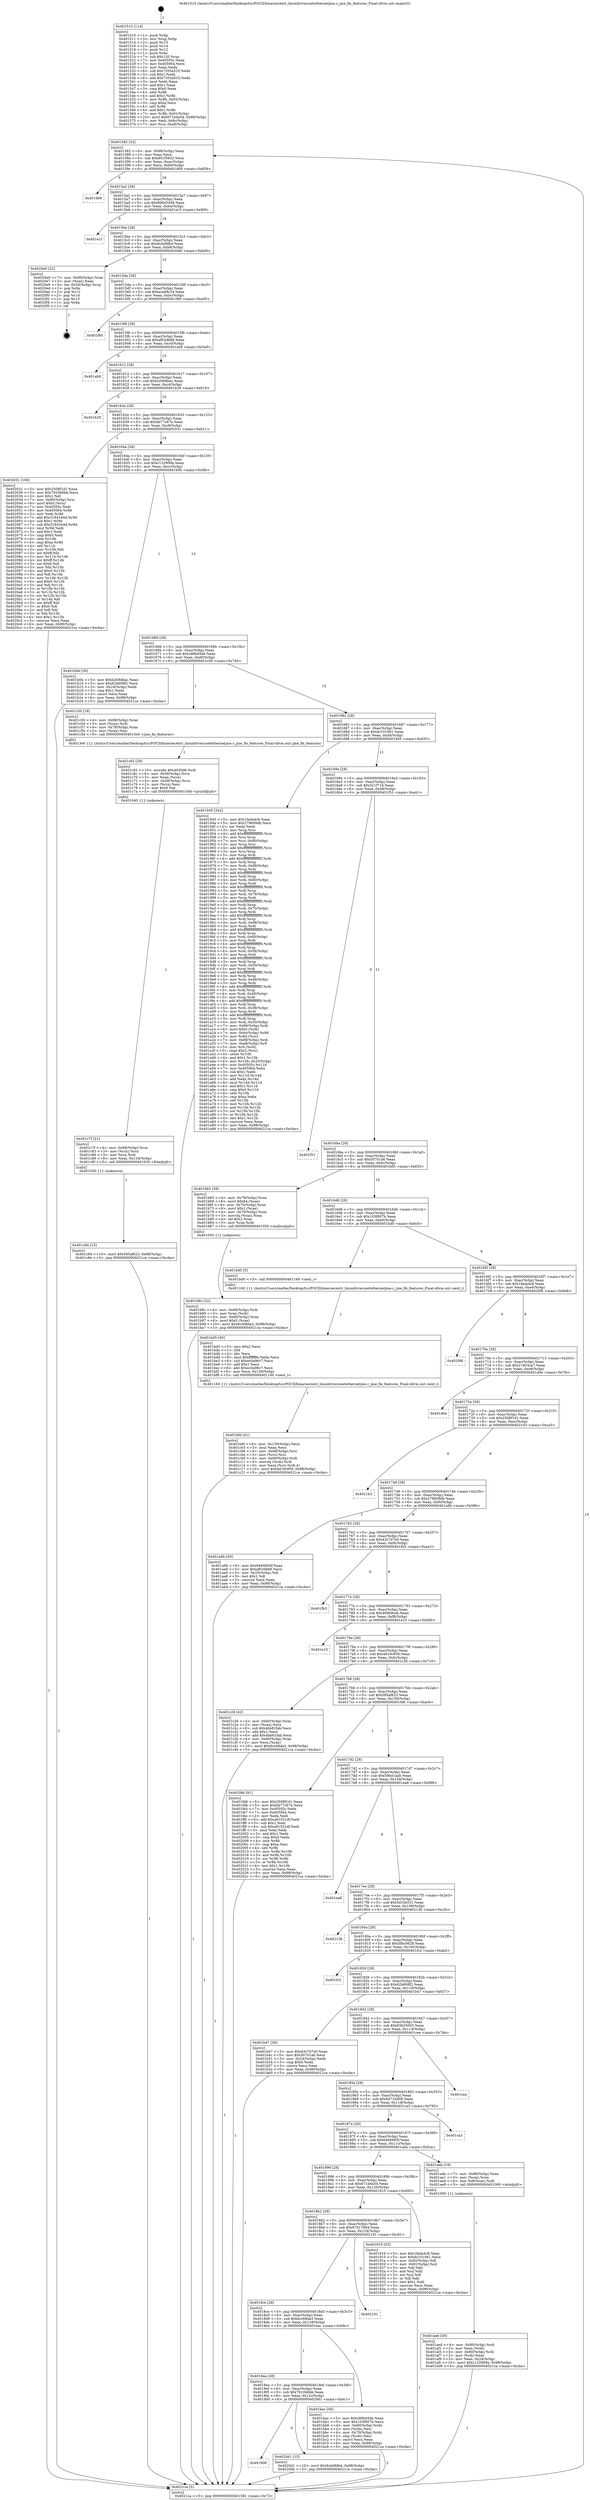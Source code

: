 digraph "0x401510" {
  label = "0x401510 (/mnt/c/Users/mathe/Desktop/tcc/POCII/binaries/extr_linuxdriversnetethernetjme.c_jme_fix_features_Final-ollvm.out::main(0))"
  labelloc = "t"
  node[shape=record]

  Entry [label="",width=0.3,height=0.3,shape=circle,fillcolor=black,style=filled]
  "0x401582" [label="{
     0x401582 [32]\l
     | [instrs]\l
     &nbsp;&nbsp;0x401582 \<+6\>: mov -0x98(%rbp),%eax\l
     &nbsp;&nbsp;0x401588 \<+2\>: mov %eax,%ecx\l
     &nbsp;&nbsp;0x40158a \<+6\>: sub $0x801f5832,%ecx\l
     &nbsp;&nbsp;0x401590 \<+6\>: mov %eax,-0xac(%rbp)\l
     &nbsp;&nbsp;0x401596 \<+6\>: mov %ecx,-0xb0(%rbp)\l
     &nbsp;&nbsp;0x40159c \<+6\>: je 0000000000401d69 \<main+0x859\>\l
  }"]
  "0x401d69" [label="{
     0x401d69\l
  }", style=dashed]
  "0x4015a2" [label="{
     0x4015a2 [28]\l
     | [instrs]\l
     &nbsp;&nbsp;0x4015a2 \<+5\>: jmp 00000000004015a7 \<main+0x97\>\l
     &nbsp;&nbsp;0x4015a7 \<+6\>: mov -0xac(%rbp),%eax\l
     &nbsp;&nbsp;0x4015ad \<+5\>: sub $0x806d3448,%eax\l
     &nbsp;&nbsp;0x4015b2 \<+6\>: mov %eax,-0xb4(%rbp)\l
     &nbsp;&nbsp;0x4015b8 \<+6\>: je 0000000000401e1f \<main+0x90f\>\l
  }"]
  Exit [label="",width=0.3,height=0.3,shape=circle,fillcolor=black,style=filled,peripheries=2]
  "0x401e1f" [label="{
     0x401e1f\l
  }", style=dashed]
  "0x4015be" [label="{
     0x4015be [28]\l
     | [instrs]\l
     &nbsp;&nbsp;0x4015be \<+5\>: jmp 00000000004015c3 \<main+0xb3\>\l
     &nbsp;&nbsp;0x4015c3 \<+6\>: mov -0xac(%rbp),%eax\l
     &nbsp;&nbsp;0x4015c9 \<+5\>: sub $0x8cbdfdb4,%eax\l
     &nbsp;&nbsp;0x4015ce \<+6\>: mov %eax,-0xb8(%rbp)\l
     &nbsp;&nbsp;0x4015d4 \<+6\>: je 00000000004020e0 \<main+0xbd0\>\l
  }"]
  "0x401906" [label="{
     0x401906\l
  }", style=dashed]
  "0x4020e0" [label="{
     0x4020e0 [22]\l
     | [instrs]\l
     &nbsp;&nbsp;0x4020e0 \<+7\>: mov -0x90(%rbp),%rax\l
     &nbsp;&nbsp;0x4020e7 \<+2\>: mov (%rax),%eax\l
     &nbsp;&nbsp;0x4020e9 \<+4\>: lea -0x20(%rbp),%rsp\l
     &nbsp;&nbsp;0x4020ed \<+1\>: pop %rbx\l
     &nbsp;&nbsp;0x4020ee \<+2\>: pop %r12\l
     &nbsp;&nbsp;0x4020f0 \<+2\>: pop %r14\l
     &nbsp;&nbsp;0x4020f2 \<+2\>: pop %r15\l
     &nbsp;&nbsp;0x4020f4 \<+1\>: pop %rbp\l
     &nbsp;&nbsp;0x4020f5 \<+1\>: ret\l
  }"]
  "0x4015da" [label="{
     0x4015da [28]\l
     | [instrs]\l
     &nbsp;&nbsp;0x4015da \<+5\>: jmp 00000000004015df \<main+0xcf\>\l
     &nbsp;&nbsp;0x4015df \<+6\>: mov -0xac(%rbp),%eax\l
     &nbsp;&nbsp;0x4015e5 \<+5\>: sub $0xaca68c24,%eax\l
     &nbsp;&nbsp;0x4015ea \<+6\>: mov %eax,-0xbc(%rbp)\l
     &nbsp;&nbsp;0x4015f0 \<+6\>: je 0000000000401f60 \<main+0xa50\>\l
  }"]
  "0x4020d1" [label="{
     0x4020d1 [15]\l
     | [instrs]\l
     &nbsp;&nbsp;0x4020d1 \<+10\>: movl $0x8cbdfdb4,-0x98(%rbp)\l
     &nbsp;&nbsp;0x4020db \<+5\>: jmp 00000000004021ca \<main+0xcba\>\l
  }"]
  "0x401f60" [label="{
     0x401f60\l
  }", style=dashed]
  "0x4015f6" [label="{
     0x4015f6 [28]\l
     | [instrs]\l
     &nbsp;&nbsp;0x4015f6 \<+5\>: jmp 00000000004015fb \<main+0xeb\>\l
     &nbsp;&nbsp;0x4015fb \<+6\>: mov -0xac(%rbp),%eax\l
     &nbsp;&nbsp;0x401601 \<+5\>: sub $0xaf03db66,%eax\l
     &nbsp;&nbsp;0x401606 \<+6\>: mov %eax,-0xc0(%rbp)\l
     &nbsp;&nbsp;0x40160c \<+6\>: je 0000000000401ab9 \<main+0x5a9\>\l
  }"]
  "0x401c94" [label="{
     0x401c94 [15]\l
     | [instrs]\l
     &nbsp;&nbsp;0x401c94 \<+10\>: movl $0x585af623,-0x98(%rbp)\l
     &nbsp;&nbsp;0x401c9e \<+5\>: jmp 00000000004021ca \<main+0xcba\>\l
  }"]
  "0x401ab9" [label="{
     0x401ab9\l
  }", style=dashed]
  "0x401612" [label="{
     0x401612 [28]\l
     | [instrs]\l
     &nbsp;&nbsp;0x401612 \<+5\>: jmp 0000000000401617 \<main+0x107\>\l
     &nbsp;&nbsp;0x401617 \<+6\>: mov -0xac(%rbp),%eax\l
     &nbsp;&nbsp;0x40161d \<+5\>: sub $0xb269dbac,%eax\l
     &nbsp;&nbsp;0x401622 \<+6\>: mov %eax,-0xc4(%rbp)\l
     &nbsp;&nbsp;0x401628 \<+6\>: je 0000000000401b29 \<main+0x619\>\l
  }"]
  "0x401c7f" [label="{
     0x401c7f [21]\l
     | [instrs]\l
     &nbsp;&nbsp;0x401c7f \<+4\>: mov -0x68(%rbp),%rcx\l
     &nbsp;&nbsp;0x401c83 \<+3\>: mov (%rcx),%rcx\l
     &nbsp;&nbsp;0x401c86 \<+3\>: mov %rcx,%rdi\l
     &nbsp;&nbsp;0x401c89 \<+6\>: mov %eax,-0x134(%rbp)\l
     &nbsp;&nbsp;0x401c8f \<+5\>: call 0000000000401030 \<free@plt\>\l
     | [calls]\l
     &nbsp;&nbsp;0x401030 \{1\} (unknown)\l
  }"]
  "0x401b29" [label="{
     0x401b29\l
  }", style=dashed]
  "0x40162e" [label="{
     0x40162e [28]\l
     | [instrs]\l
     &nbsp;&nbsp;0x40162e \<+5\>: jmp 0000000000401633 \<main+0x123\>\l
     &nbsp;&nbsp;0x401633 \<+6\>: mov -0xac(%rbp),%eax\l
     &nbsp;&nbsp;0x401639 \<+5\>: sub $0xbb77c67e,%eax\l
     &nbsp;&nbsp;0x40163e \<+6\>: mov %eax,-0xc8(%rbp)\l
     &nbsp;&nbsp;0x401644 \<+6\>: je 0000000000402031 \<main+0xb21\>\l
  }"]
  "0x401c62" [label="{
     0x401c62 [29]\l
     | [instrs]\l
     &nbsp;&nbsp;0x401c62 \<+10\>: movabs $0x4030d6,%rdi\l
     &nbsp;&nbsp;0x401c6c \<+4\>: mov -0x58(%rbp),%rcx\l
     &nbsp;&nbsp;0x401c70 \<+2\>: mov %eax,(%rcx)\l
     &nbsp;&nbsp;0x401c72 \<+4\>: mov -0x58(%rbp),%rcx\l
     &nbsp;&nbsp;0x401c76 \<+2\>: mov (%rcx),%esi\l
     &nbsp;&nbsp;0x401c78 \<+2\>: mov $0x0,%al\l
     &nbsp;&nbsp;0x401c7a \<+5\>: call 0000000000401040 \<printf@plt\>\l
     | [calls]\l
     &nbsp;&nbsp;0x401040 \{1\} (unknown)\l
  }"]
  "0x402031" [label="{
     0x402031 [160]\l
     | [instrs]\l
     &nbsp;&nbsp;0x402031 \<+5\>: mov $0x2508f1d1,%eax\l
     &nbsp;&nbsp;0x402036 \<+5\>: mov $0x7910b6bb,%ecx\l
     &nbsp;&nbsp;0x40203b \<+2\>: mov $0x1,%dl\l
     &nbsp;&nbsp;0x40203d \<+7\>: mov -0x90(%rbp),%rsi\l
     &nbsp;&nbsp;0x402044 \<+6\>: movl $0x0,(%rsi)\l
     &nbsp;&nbsp;0x40204a \<+7\>: mov 0x40505c,%edi\l
     &nbsp;&nbsp;0x402051 \<+8\>: mov 0x405064,%r8d\l
     &nbsp;&nbsp;0x402059 \<+3\>: mov %edi,%r9d\l
     &nbsp;&nbsp;0x40205c \<+7\>: add $0x3184344d,%r9d\l
     &nbsp;&nbsp;0x402063 \<+4\>: sub $0x1,%r9d\l
     &nbsp;&nbsp;0x402067 \<+7\>: sub $0x3184344d,%r9d\l
     &nbsp;&nbsp;0x40206e \<+4\>: imul %r9d,%edi\l
     &nbsp;&nbsp;0x402072 \<+3\>: and $0x1,%edi\l
     &nbsp;&nbsp;0x402075 \<+3\>: cmp $0x0,%edi\l
     &nbsp;&nbsp;0x402078 \<+4\>: sete %r10b\l
     &nbsp;&nbsp;0x40207c \<+4\>: cmp $0xa,%r8d\l
     &nbsp;&nbsp;0x402080 \<+4\>: setl %r11b\l
     &nbsp;&nbsp;0x402084 \<+3\>: mov %r10b,%bl\l
     &nbsp;&nbsp;0x402087 \<+3\>: xor $0xff,%bl\l
     &nbsp;&nbsp;0x40208a \<+3\>: mov %r11b,%r14b\l
     &nbsp;&nbsp;0x40208d \<+4\>: xor $0xff,%r14b\l
     &nbsp;&nbsp;0x402091 \<+3\>: xor $0x0,%dl\l
     &nbsp;&nbsp;0x402094 \<+3\>: mov %bl,%r15b\l
     &nbsp;&nbsp;0x402097 \<+4\>: and $0x0,%r15b\l
     &nbsp;&nbsp;0x40209b \<+3\>: and %dl,%r10b\l
     &nbsp;&nbsp;0x40209e \<+3\>: mov %r14b,%r12b\l
     &nbsp;&nbsp;0x4020a1 \<+4\>: and $0x0,%r12b\l
     &nbsp;&nbsp;0x4020a5 \<+3\>: and %dl,%r11b\l
     &nbsp;&nbsp;0x4020a8 \<+3\>: or %r10b,%r15b\l
     &nbsp;&nbsp;0x4020ab \<+3\>: or %r11b,%r12b\l
     &nbsp;&nbsp;0x4020ae \<+3\>: xor %r12b,%r15b\l
     &nbsp;&nbsp;0x4020b1 \<+3\>: or %r14b,%bl\l
     &nbsp;&nbsp;0x4020b4 \<+3\>: xor $0xff,%bl\l
     &nbsp;&nbsp;0x4020b7 \<+3\>: or $0x0,%dl\l
     &nbsp;&nbsp;0x4020ba \<+2\>: and %dl,%bl\l
     &nbsp;&nbsp;0x4020bc \<+3\>: or %bl,%r15b\l
     &nbsp;&nbsp;0x4020bf \<+4\>: test $0x1,%r15b\l
     &nbsp;&nbsp;0x4020c3 \<+3\>: cmovne %ecx,%eax\l
     &nbsp;&nbsp;0x4020c6 \<+6\>: mov %eax,-0x98(%rbp)\l
     &nbsp;&nbsp;0x4020cc \<+5\>: jmp 00000000004021ca \<main+0xcba\>\l
  }"]
  "0x40164a" [label="{
     0x40164a [28]\l
     | [instrs]\l
     &nbsp;&nbsp;0x40164a \<+5\>: jmp 000000000040164f \<main+0x13f\>\l
     &nbsp;&nbsp;0x40164f \<+6\>: mov -0xac(%rbp),%eax\l
     &nbsp;&nbsp;0x401655 \<+5\>: sub $0xc132909a,%eax\l
     &nbsp;&nbsp;0x40165a \<+6\>: mov %eax,-0xcc(%rbp)\l
     &nbsp;&nbsp;0x401660 \<+6\>: je 0000000000401b0b \<main+0x5fb\>\l
  }"]
  "0x401bfd" [label="{
     0x401bfd [41]\l
     | [instrs]\l
     &nbsp;&nbsp;0x401bfd \<+6\>: mov -0x130(%rbp),%ecx\l
     &nbsp;&nbsp;0x401c03 \<+3\>: imul %eax,%ecx\l
     &nbsp;&nbsp;0x401c06 \<+4\>: mov -0x68(%rbp),%rsi\l
     &nbsp;&nbsp;0x401c0a \<+3\>: mov (%rsi),%rsi\l
     &nbsp;&nbsp;0x401c0d \<+4\>: mov -0x60(%rbp),%rdi\l
     &nbsp;&nbsp;0x401c11 \<+3\>: movslq (%rdi),%rdi\l
     &nbsp;&nbsp;0x401c14 \<+3\>: mov %ecx,(%rsi,%rdi,4)\l
     &nbsp;&nbsp;0x401c17 \<+10\>: movl $0x4d19c959,-0x98(%rbp)\l
     &nbsp;&nbsp;0x401c21 \<+5\>: jmp 00000000004021ca \<main+0xcba\>\l
  }"]
  "0x401b0b" [label="{
     0x401b0b [30]\l
     | [instrs]\l
     &nbsp;&nbsp;0x401b0b \<+5\>: mov $0xb269dbac,%eax\l
     &nbsp;&nbsp;0x401b10 \<+5\>: mov $0x62b608f2,%ecx\l
     &nbsp;&nbsp;0x401b15 \<+3\>: mov -0x24(%rbp),%edx\l
     &nbsp;&nbsp;0x401b18 \<+3\>: cmp $0x1,%edx\l
     &nbsp;&nbsp;0x401b1b \<+3\>: cmovl %ecx,%eax\l
     &nbsp;&nbsp;0x401b1e \<+6\>: mov %eax,-0x98(%rbp)\l
     &nbsp;&nbsp;0x401b24 \<+5\>: jmp 00000000004021ca \<main+0xcba\>\l
  }"]
  "0x401666" [label="{
     0x401666 [28]\l
     | [instrs]\l
     &nbsp;&nbsp;0x401666 \<+5\>: jmp 000000000040166b \<main+0x15b\>\l
     &nbsp;&nbsp;0x40166b \<+6\>: mov -0xac(%rbp),%eax\l
     &nbsp;&nbsp;0x401671 \<+5\>: sub $0xc96b45de,%eax\l
     &nbsp;&nbsp;0x401676 \<+6\>: mov %eax,-0xd0(%rbp)\l
     &nbsp;&nbsp;0x40167c \<+6\>: je 0000000000401c50 \<main+0x740\>\l
  }"]
  "0x401bd5" [label="{
     0x401bd5 [40]\l
     | [instrs]\l
     &nbsp;&nbsp;0x401bd5 \<+5\>: mov $0x2,%ecx\l
     &nbsp;&nbsp;0x401bda \<+1\>: cltd\l
     &nbsp;&nbsp;0x401bdb \<+2\>: idiv %ecx\l
     &nbsp;&nbsp;0x401bdd \<+6\>: imul $0xfffffffe,%edx,%ecx\l
     &nbsp;&nbsp;0x401be3 \<+6\>: sub $0xec0a96c7,%ecx\l
     &nbsp;&nbsp;0x401be9 \<+3\>: add $0x1,%ecx\l
     &nbsp;&nbsp;0x401bec \<+6\>: add $0xec0a96c7,%ecx\l
     &nbsp;&nbsp;0x401bf2 \<+6\>: mov %ecx,-0x130(%rbp)\l
     &nbsp;&nbsp;0x401bf8 \<+5\>: call 0000000000401160 \<next_i\>\l
     | [calls]\l
     &nbsp;&nbsp;0x401160 \{1\} (/mnt/c/Users/mathe/Desktop/tcc/POCII/binaries/extr_linuxdriversnetethernetjme.c_jme_fix_features_Final-ollvm.out::next_i)\l
  }"]
  "0x401c50" [label="{
     0x401c50 [18]\l
     | [instrs]\l
     &nbsp;&nbsp;0x401c50 \<+4\>: mov -0x68(%rbp),%rax\l
     &nbsp;&nbsp;0x401c54 \<+3\>: mov (%rax),%rdi\l
     &nbsp;&nbsp;0x401c57 \<+4\>: mov -0x78(%rbp),%rax\l
     &nbsp;&nbsp;0x401c5b \<+2\>: mov (%rax),%esi\l
     &nbsp;&nbsp;0x401c5d \<+5\>: call 00000000004013e0 \<jme_fix_features\>\l
     | [calls]\l
     &nbsp;&nbsp;0x4013e0 \{1\} (/mnt/c/Users/mathe/Desktop/tcc/POCII/binaries/extr_linuxdriversnetethernetjme.c_jme_fix_features_Final-ollvm.out::jme_fix_features)\l
  }"]
  "0x401682" [label="{
     0x401682 [28]\l
     | [instrs]\l
     &nbsp;&nbsp;0x401682 \<+5\>: jmp 0000000000401687 \<main+0x177\>\l
     &nbsp;&nbsp;0x401687 \<+6\>: mov -0xac(%rbp),%eax\l
     &nbsp;&nbsp;0x40168d \<+5\>: sub $0xdc101061,%eax\l
     &nbsp;&nbsp;0x401692 \<+6\>: mov %eax,-0xd4(%rbp)\l
     &nbsp;&nbsp;0x401698 \<+6\>: je 0000000000401945 \<main+0x435\>\l
  }"]
  "0x4018ea" [label="{
     0x4018ea [28]\l
     | [instrs]\l
     &nbsp;&nbsp;0x4018ea \<+5\>: jmp 00000000004018ef \<main+0x3df\>\l
     &nbsp;&nbsp;0x4018ef \<+6\>: mov -0xac(%rbp),%eax\l
     &nbsp;&nbsp;0x4018f5 \<+5\>: sub $0x7910b6bb,%eax\l
     &nbsp;&nbsp;0x4018fa \<+6\>: mov %eax,-0x12c(%rbp)\l
     &nbsp;&nbsp;0x401900 \<+6\>: je 00000000004020d1 \<main+0xbc1\>\l
  }"]
  "0x401945" [label="{
     0x401945 [342]\l
     | [instrs]\l
     &nbsp;&nbsp;0x401945 \<+5\>: mov $0x1fada4c8,%eax\l
     &nbsp;&nbsp;0x40194a \<+5\>: mov $0x279609db,%ecx\l
     &nbsp;&nbsp;0x40194f \<+2\>: xor %edx,%edx\l
     &nbsp;&nbsp;0x401951 \<+3\>: mov %rsp,%rsi\l
     &nbsp;&nbsp;0x401954 \<+4\>: add $0xfffffffffffffff0,%rsi\l
     &nbsp;&nbsp;0x401958 \<+3\>: mov %rsi,%rsp\l
     &nbsp;&nbsp;0x40195b \<+7\>: mov %rsi,-0x90(%rbp)\l
     &nbsp;&nbsp;0x401962 \<+3\>: mov %rsp,%rsi\l
     &nbsp;&nbsp;0x401965 \<+4\>: add $0xfffffffffffffff0,%rsi\l
     &nbsp;&nbsp;0x401969 \<+3\>: mov %rsi,%rsp\l
     &nbsp;&nbsp;0x40196c \<+3\>: mov %rsp,%rdi\l
     &nbsp;&nbsp;0x40196f \<+4\>: add $0xfffffffffffffff0,%rdi\l
     &nbsp;&nbsp;0x401973 \<+3\>: mov %rdi,%rsp\l
     &nbsp;&nbsp;0x401976 \<+7\>: mov %rdi,-0x88(%rbp)\l
     &nbsp;&nbsp;0x40197d \<+3\>: mov %rsp,%rdi\l
     &nbsp;&nbsp;0x401980 \<+4\>: add $0xfffffffffffffff0,%rdi\l
     &nbsp;&nbsp;0x401984 \<+3\>: mov %rdi,%rsp\l
     &nbsp;&nbsp;0x401987 \<+4\>: mov %rdi,-0x80(%rbp)\l
     &nbsp;&nbsp;0x40198b \<+3\>: mov %rsp,%rdi\l
     &nbsp;&nbsp;0x40198e \<+4\>: add $0xfffffffffffffff0,%rdi\l
     &nbsp;&nbsp;0x401992 \<+3\>: mov %rdi,%rsp\l
     &nbsp;&nbsp;0x401995 \<+4\>: mov %rdi,-0x78(%rbp)\l
     &nbsp;&nbsp;0x401999 \<+3\>: mov %rsp,%rdi\l
     &nbsp;&nbsp;0x40199c \<+4\>: add $0xfffffffffffffff0,%rdi\l
     &nbsp;&nbsp;0x4019a0 \<+3\>: mov %rdi,%rsp\l
     &nbsp;&nbsp;0x4019a3 \<+4\>: mov %rdi,-0x70(%rbp)\l
     &nbsp;&nbsp;0x4019a7 \<+3\>: mov %rsp,%rdi\l
     &nbsp;&nbsp;0x4019aa \<+4\>: add $0xfffffffffffffff0,%rdi\l
     &nbsp;&nbsp;0x4019ae \<+3\>: mov %rdi,%rsp\l
     &nbsp;&nbsp;0x4019b1 \<+4\>: mov %rdi,-0x68(%rbp)\l
     &nbsp;&nbsp;0x4019b5 \<+3\>: mov %rsp,%rdi\l
     &nbsp;&nbsp;0x4019b8 \<+4\>: add $0xfffffffffffffff0,%rdi\l
     &nbsp;&nbsp;0x4019bc \<+3\>: mov %rdi,%rsp\l
     &nbsp;&nbsp;0x4019bf \<+4\>: mov %rdi,-0x60(%rbp)\l
     &nbsp;&nbsp;0x4019c3 \<+3\>: mov %rsp,%rdi\l
     &nbsp;&nbsp;0x4019c6 \<+4\>: add $0xfffffffffffffff0,%rdi\l
     &nbsp;&nbsp;0x4019ca \<+3\>: mov %rdi,%rsp\l
     &nbsp;&nbsp;0x4019cd \<+4\>: mov %rdi,-0x58(%rbp)\l
     &nbsp;&nbsp;0x4019d1 \<+3\>: mov %rsp,%rdi\l
     &nbsp;&nbsp;0x4019d4 \<+4\>: add $0xfffffffffffffff0,%rdi\l
     &nbsp;&nbsp;0x4019d8 \<+3\>: mov %rdi,%rsp\l
     &nbsp;&nbsp;0x4019db \<+4\>: mov %rdi,-0x50(%rbp)\l
     &nbsp;&nbsp;0x4019df \<+3\>: mov %rsp,%rdi\l
     &nbsp;&nbsp;0x4019e2 \<+4\>: add $0xfffffffffffffff0,%rdi\l
     &nbsp;&nbsp;0x4019e6 \<+3\>: mov %rdi,%rsp\l
     &nbsp;&nbsp;0x4019e9 \<+4\>: mov %rdi,-0x48(%rbp)\l
     &nbsp;&nbsp;0x4019ed \<+3\>: mov %rsp,%rdi\l
     &nbsp;&nbsp;0x4019f0 \<+4\>: add $0xfffffffffffffff0,%rdi\l
     &nbsp;&nbsp;0x4019f4 \<+3\>: mov %rdi,%rsp\l
     &nbsp;&nbsp;0x4019f7 \<+4\>: mov %rdi,-0x40(%rbp)\l
     &nbsp;&nbsp;0x4019fb \<+3\>: mov %rsp,%rdi\l
     &nbsp;&nbsp;0x4019fe \<+4\>: add $0xfffffffffffffff0,%rdi\l
     &nbsp;&nbsp;0x401a02 \<+3\>: mov %rdi,%rsp\l
     &nbsp;&nbsp;0x401a05 \<+4\>: mov %rdi,-0x38(%rbp)\l
     &nbsp;&nbsp;0x401a09 \<+3\>: mov %rsp,%rdi\l
     &nbsp;&nbsp;0x401a0c \<+4\>: add $0xfffffffffffffff0,%rdi\l
     &nbsp;&nbsp;0x401a10 \<+3\>: mov %rdi,%rsp\l
     &nbsp;&nbsp;0x401a13 \<+4\>: mov %rdi,-0x30(%rbp)\l
     &nbsp;&nbsp;0x401a17 \<+7\>: mov -0x90(%rbp),%rdi\l
     &nbsp;&nbsp;0x401a1e \<+6\>: movl $0x0,(%rdi)\l
     &nbsp;&nbsp;0x401a24 \<+7\>: mov -0x9c(%rbp),%r8d\l
     &nbsp;&nbsp;0x401a2b \<+3\>: mov %r8d,(%rsi)\l
     &nbsp;&nbsp;0x401a2e \<+7\>: mov -0x88(%rbp),%rdi\l
     &nbsp;&nbsp;0x401a35 \<+7\>: mov -0xa8(%rbp),%r9\l
     &nbsp;&nbsp;0x401a3c \<+3\>: mov %r9,(%rdi)\l
     &nbsp;&nbsp;0x401a3f \<+3\>: cmpl $0x2,(%rsi)\l
     &nbsp;&nbsp;0x401a42 \<+4\>: setne %r10b\l
     &nbsp;&nbsp;0x401a46 \<+4\>: and $0x1,%r10b\l
     &nbsp;&nbsp;0x401a4a \<+4\>: mov %r10b,-0x25(%rbp)\l
     &nbsp;&nbsp;0x401a4e \<+8\>: mov 0x40505c,%r11d\l
     &nbsp;&nbsp;0x401a56 \<+7\>: mov 0x405064,%ebx\l
     &nbsp;&nbsp;0x401a5d \<+3\>: sub $0x1,%edx\l
     &nbsp;&nbsp;0x401a60 \<+3\>: mov %r11d,%r14d\l
     &nbsp;&nbsp;0x401a63 \<+3\>: add %edx,%r14d\l
     &nbsp;&nbsp;0x401a66 \<+4\>: imul %r14d,%r11d\l
     &nbsp;&nbsp;0x401a6a \<+4\>: and $0x1,%r11d\l
     &nbsp;&nbsp;0x401a6e \<+4\>: cmp $0x0,%r11d\l
     &nbsp;&nbsp;0x401a72 \<+4\>: sete %r10b\l
     &nbsp;&nbsp;0x401a76 \<+3\>: cmp $0xa,%ebx\l
     &nbsp;&nbsp;0x401a79 \<+4\>: setl %r15b\l
     &nbsp;&nbsp;0x401a7d \<+3\>: mov %r10b,%r12b\l
     &nbsp;&nbsp;0x401a80 \<+3\>: and %r15b,%r12b\l
     &nbsp;&nbsp;0x401a83 \<+3\>: xor %r15b,%r10b\l
     &nbsp;&nbsp;0x401a86 \<+3\>: or %r10b,%r12b\l
     &nbsp;&nbsp;0x401a89 \<+4\>: test $0x1,%r12b\l
     &nbsp;&nbsp;0x401a8d \<+3\>: cmovne %ecx,%eax\l
     &nbsp;&nbsp;0x401a90 \<+6\>: mov %eax,-0x98(%rbp)\l
     &nbsp;&nbsp;0x401a96 \<+5\>: jmp 00000000004021ca \<main+0xcba\>\l
  }"]
  "0x40169e" [label="{
     0x40169e [28]\l
     | [instrs]\l
     &nbsp;&nbsp;0x40169e \<+5\>: jmp 00000000004016a3 \<main+0x193\>\l
     &nbsp;&nbsp;0x4016a3 \<+6\>: mov -0xac(%rbp),%eax\l
     &nbsp;&nbsp;0x4016a9 \<+5\>: sub $0x321f716,%eax\l
     &nbsp;&nbsp;0x4016ae \<+6\>: mov %eax,-0xd8(%rbp)\l
     &nbsp;&nbsp;0x4016b4 \<+6\>: je 0000000000401f51 \<main+0xa41\>\l
  }"]
  "0x401bac" [label="{
     0x401bac [36]\l
     | [instrs]\l
     &nbsp;&nbsp;0x401bac \<+5\>: mov $0xc96b45de,%eax\l
     &nbsp;&nbsp;0x401bb1 \<+5\>: mov $0x103f007b,%ecx\l
     &nbsp;&nbsp;0x401bb6 \<+4\>: mov -0x60(%rbp),%rdx\l
     &nbsp;&nbsp;0x401bba \<+2\>: mov (%rdx),%esi\l
     &nbsp;&nbsp;0x401bbc \<+4\>: mov -0x70(%rbp),%rdx\l
     &nbsp;&nbsp;0x401bc0 \<+2\>: cmp (%rdx),%esi\l
     &nbsp;&nbsp;0x401bc2 \<+3\>: cmovl %ecx,%eax\l
     &nbsp;&nbsp;0x401bc5 \<+6\>: mov %eax,-0x98(%rbp)\l
     &nbsp;&nbsp;0x401bcb \<+5\>: jmp 00000000004021ca \<main+0xcba\>\l
  }"]
  "0x401f51" [label="{
     0x401f51\l
  }", style=dashed]
  "0x4016ba" [label="{
     0x4016ba [28]\l
     | [instrs]\l
     &nbsp;&nbsp;0x4016ba \<+5\>: jmp 00000000004016bf \<main+0x1af\>\l
     &nbsp;&nbsp;0x4016bf \<+6\>: mov -0xac(%rbp),%eax\l
     &nbsp;&nbsp;0x4016c5 \<+5\>: sub $0x50701a6,%eax\l
     &nbsp;&nbsp;0x4016ca \<+6\>: mov %eax,-0xdc(%rbp)\l
     &nbsp;&nbsp;0x4016d0 \<+6\>: je 0000000000401b65 \<main+0x655\>\l
  }"]
  "0x4018ce" [label="{
     0x4018ce [28]\l
     | [instrs]\l
     &nbsp;&nbsp;0x4018ce \<+5\>: jmp 00000000004018d3 \<main+0x3c3\>\l
     &nbsp;&nbsp;0x4018d3 \<+6\>: mov -0xac(%rbp),%eax\l
     &nbsp;&nbsp;0x4018d9 \<+5\>: sub $0x6cc68da3,%eax\l
     &nbsp;&nbsp;0x4018de \<+6\>: mov %eax,-0x128(%rbp)\l
     &nbsp;&nbsp;0x4018e4 \<+6\>: je 0000000000401bac \<main+0x69c\>\l
  }"]
  "0x401b65" [label="{
     0x401b65 [39]\l
     | [instrs]\l
     &nbsp;&nbsp;0x401b65 \<+4\>: mov -0x78(%rbp),%rax\l
     &nbsp;&nbsp;0x401b69 \<+6\>: movl $0x64,(%rax)\l
     &nbsp;&nbsp;0x401b6f \<+4\>: mov -0x70(%rbp),%rax\l
     &nbsp;&nbsp;0x401b73 \<+6\>: movl $0x1,(%rax)\l
     &nbsp;&nbsp;0x401b79 \<+4\>: mov -0x70(%rbp),%rax\l
     &nbsp;&nbsp;0x401b7d \<+3\>: movslq (%rax),%rax\l
     &nbsp;&nbsp;0x401b80 \<+4\>: shl $0x2,%rax\l
     &nbsp;&nbsp;0x401b84 \<+3\>: mov %rax,%rdi\l
     &nbsp;&nbsp;0x401b87 \<+5\>: call 0000000000401050 \<malloc@plt\>\l
     | [calls]\l
     &nbsp;&nbsp;0x401050 \{1\} (unknown)\l
  }"]
  "0x4016d6" [label="{
     0x4016d6 [28]\l
     | [instrs]\l
     &nbsp;&nbsp;0x4016d6 \<+5\>: jmp 00000000004016db \<main+0x1cb\>\l
     &nbsp;&nbsp;0x4016db \<+6\>: mov -0xac(%rbp),%eax\l
     &nbsp;&nbsp;0x4016e1 \<+5\>: sub $0x103f007b,%eax\l
     &nbsp;&nbsp;0x4016e6 \<+6\>: mov %eax,-0xe0(%rbp)\l
     &nbsp;&nbsp;0x4016ec \<+6\>: je 0000000000401bd0 \<main+0x6c0\>\l
  }"]
  "0x402191" [label="{
     0x402191\l
  }", style=dashed]
  "0x401bd0" [label="{
     0x401bd0 [5]\l
     | [instrs]\l
     &nbsp;&nbsp;0x401bd0 \<+5\>: call 0000000000401160 \<next_i\>\l
     | [calls]\l
     &nbsp;&nbsp;0x401160 \{1\} (/mnt/c/Users/mathe/Desktop/tcc/POCII/binaries/extr_linuxdriversnetethernetjme.c_jme_fix_features_Final-ollvm.out::next_i)\l
  }"]
  "0x4016f2" [label="{
     0x4016f2 [28]\l
     | [instrs]\l
     &nbsp;&nbsp;0x4016f2 \<+5\>: jmp 00000000004016f7 \<main+0x1e7\>\l
     &nbsp;&nbsp;0x4016f7 \<+6\>: mov -0xac(%rbp),%eax\l
     &nbsp;&nbsp;0x4016fd \<+5\>: sub $0x1fada4c8,%eax\l
     &nbsp;&nbsp;0x401702 \<+6\>: mov %eax,-0xe4(%rbp)\l
     &nbsp;&nbsp;0x401708 \<+6\>: je 00000000004020f6 \<main+0xbe6\>\l
  }"]
  "0x401b8c" [label="{
     0x401b8c [32]\l
     | [instrs]\l
     &nbsp;&nbsp;0x401b8c \<+4\>: mov -0x68(%rbp),%rdi\l
     &nbsp;&nbsp;0x401b90 \<+3\>: mov %rax,(%rdi)\l
     &nbsp;&nbsp;0x401b93 \<+4\>: mov -0x60(%rbp),%rax\l
     &nbsp;&nbsp;0x401b97 \<+6\>: movl $0x0,(%rax)\l
     &nbsp;&nbsp;0x401b9d \<+10\>: movl $0x6cc68da3,-0x98(%rbp)\l
     &nbsp;&nbsp;0x401ba7 \<+5\>: jmp 00000000004021ca \<main+0xcba\>\l
  }"]
  "0x4020f6" [label="{
     0x4020f6\l
  }", style=dashed]
  "0x40170e" [label="{
     0x40170e [28]\l
     | [instrs]\l
     &nbsp;&nbsp;0x40170e \<+5\>: jmp 0000000000401713 \<main+0x203\>\l
     &nbsp;&nbsp;0x401713 \<+6\>: mov -0xac(%rbp),%eax\l
     &nbsp;&nbsp;0x401719 \<+5\>: sub $0x21803ca7,%eax\l
     &nbsp;&nbsp;0x40171e \<+6\>: mov %eax,-0xe8(%rbp)\l
     &nbsp;&nbsp;0x401724 \<+6\>: je 0000000000401d0e \<main+0x7fe\>\l
  }"]
  "0x401aed" [label="{
     0x401aed [30]\l
     | [instrs]\l
     &nbsp;&nbsp;0x401aed \<+4\>: mov -0x80(%rbp),%rdi\l
     &nbsp;&nbsp;0x401af1 \<+2\>: mov %eax,(%rdi)\l
     &nbsp;&nbsp;0x401af3 \<+4\>: mov -0x80(%rbp),%rdi\l
     &nbsp;&nbsp;0x401af7 \<+2\>: mov (%rdi),%eax\l
     &nbsp;&nbsp;0x401af9 \<+3\>: mov %eax,-0x24(%rbp)\l
     &nbsp;&nbsp;0x401afc \<+10\>: movl $0xc132909a,-0x98(%rbp)\l
     &nbsp;&nbsp;0x401b06 \<+5\>: jmp 00000000004021ca \<main+0xcba\>\l
  }"]
  "0x401d0e" [label="{
     0x401d0e\l
  }", style=dashed]
  "0x40172a" [label="{
     0x40172a [28]\l
     | [instrs]\l
     &nbsp;&nbsp;0x40172a \<+5\>: jmp 000000000040172f \<main+0x21f\>\l
     &nbsp;&nbsp;0x40172f \<+6\>: mov -0xac(%rbp),%eax\l
     &nbsp;&nbsp;0x401735 \<+5\>: sub $0x2508f1d1,%eax\l
     &nbsp;&nbsp;0x40173a \<+6\>: mov %eax,-0xec(%rbp)\l
     &nbsp;&nbsp;0x401740 \<+6\>: je 00000000004021b3 \<main+0xca3\>\l
  }"]
  "0x401510" [label="{
     0x401510 [114]\l
     | [instrs]\l
     &nbsp;&nbsp;0x401510 \<+1\>: push %rbp\l
     &nbsp;&nbsp;0x401511 \<+3\>: mov %rsp,%rbp\l
     &nbsp;&nbsp;0x401514 \<+2\>: push %r15\l
     &nbsp;&nbsp;0x401516 \<+2\>: push %r14\l
     &nbsp;&nbsp;0x401518 \<+2\>: push %r12\l
     &nbsp;&nbsp;0x40151a \<+1\>: push %rbx\l
     &nbsp;&nbsp;0x40151b \<+7\>: sub $0x120,%rsp\l
     &nbsp;&nbsp;0x401522 \<+7\>: mov 0x40505c,%eax\l
     &nbsp;&nbsp;0x401529 \<+7\>: mov 0x405064,%ecx\l
     &nbsp;&nbsp;0x401530 \<+2\>: mov %eax,%edx\l
     &nbsp;&nbsp;0x401532 \<+6\>: sub $0x7355a533,%edx\l
     &nbsp;&nbsp;0x401538 \<+3\>: sub $0x1,%edx\l
     &nbsp;&nbsp;0x40153b \<+6\>: add $0x7355a533,%edx\l
     &nbsp;&nbsp;0x401541 \<+3\>: imul %edx,%eax\l
     &nbsp;&nbsp;0x401544 \<+3\>: and $0x1,%eax\l
     &nbsp;&nbsp;0x401547 \<+3\>: cmp $0x0,%eax\l
     &nbsp;&nbsp;0x40154a \<+4\>: sete %r8b\l
     &nbsp;&nbsp;0x40154e \<+4\>: and $0x1,%r8b\l
     &nbsp;&nbsp;0x401552 \<+7\>: mov %r8b,-0x92(%rbp)\l
     &nbsp;&nbsp;0x401559 \<+3\>: cmp $0xa,%ecx\l
     &nbsp;&nbsp;0x40155c \<+4\>: setl %r8b\l
     &nbsp;&nbsp;0x401560 \<+4\>: and $0x1,%r8b\l
     &nbsp;&nbsp;0x401564 \<+7\>: mov %r8b,-0x91(%rbp)\l
     &nbsp;&nbsp;0x40156b \<+10\>: movl $0x671b4a54,-0x98(%rbp)\l
     &nbsp;&nbsp;0x401575 \<+6\>: mov %edi,-0x9c(%rbp)\l
     &nbsp;&nbsp;0x40157b \<+7\>: mov %rsi,-0xa8(%rbp)\l
  }"]
  "0x4021b3" [label="{
     0x4021b3\l
  }", style=dashed]
  "0x401746" [label="{
     0x401746 [28]\l
     | [instrs]\l
     &nbsp;&nbsp;0x401746 \<+5\>: jmp 000000000040174b \<main+0x23b\>\l
     &nbsp;&nbsp;0x40174b \<+6\>: mov -0xac(%rbp),%eax\l
     &nbsp;&nbsp;0x401751 \<+5\>: sub $0x279609db,%eax\l
     &nbsp;&nbsp;0x401756 \<+6\>: mov %eax,-0xf0(%rbp)\l
     &nbsp;&nbsp;0x40175c \<+6\>: je 0000000000401a9b \<main+0x58b\>\l
  }"]
  "0x4021ca" [label="{
     0x4021ca [5]\l
     | [instrs]\l
     &nbsp;&nbsp;0x4021ca \<+5\>: jmp 0000000000401582 \<main+0x72\>\l
  }"]
  "0x401a9b" [label="{
     0x401a9b [30]\l
     | [instrs]\l
     &nbsp;&nbsp;0x401a9b \<+5\>: mov $0x6494693f,%eax\l
     &nbsp;&nbsp;0x401aa0 \<+5\>: mov $0xaf03db66,%ecx\l
     &nbsp;&nbsp;0x401aa5 \<+3\>: mov -0x25(%rbp),%dl\l
     &nbsp;&nbsp;0x401aa8 \<+3\>: test $0x1,%dl\l
     &nbsp;&nbsp;0x401aab \<+3\>: cmovne %ecx,%eax\l
     &nbsp;&nbsp;0x401aae \<+6\>: mov %eax,-0x98(%rbp)\l
     &nbsp;&nbsp;0x401ab4 \<+5\>: jmp 00000000004021ca \<main+0xcba\>\l
  }"]
  "0x401762" [label="{
     0x401762 [28]\l
     | [instrs]\l
     &nbsp;&nbsp;0x401762 \<+5\>: jmp 0000000000401767 \<main+0x257\>\l
     &nbsp;&nbsp;0x401767 \<+6\>: mov -0xac(%rbp),%eax\l
     &nbsp;&nbsp;0x40176d \<+5\>: sub $0x43c7d7e0,%eax\l
     &nbsp;&nbsp;0x401772 \<+6\>: mov %eax,-0xf4(%rbp)\l
     &nbsp;&nbsp;0x401778 \<+6\>: je 0000000000401fb3 \<main+0xaa3\>\l
  }"]
  "0x4018b2" [label="{
     0x4018b2 [28]\l
     | [instrs]\l
     &nbsp;&nbsp;0x4018b2 \<+5\>: jmp 00000000004018b7 \<main+0x3a7\>\l
     &nbsp;&nbsp;0x4018b7 \<+6\>: mov -0xac(%rbp),%eax\l
     &nbsp;&nbsp;0x4018bd \<+5\>: sub $0x67d17b64,%eax\l
     &nbsp;&nbsp;0x4018c2 \<+6\>: mov %eax,-0x124(%rbp)\l
     &nbsp;&nbsp;0x4018c8 \<+6\>: je 0000000000402191 \<main+0xc81\>\l
  }"]
  "0x401fb3" [label="{
     0x401fb3\l
  }", style=dashed]
  "0x40177e" [label="{
     0x40177e [28]\l
     | [instrs]\l
     &nbsp;&nbsp;0x40177e \<+5\>: jmp 0000000000401783 \<main+0x273\>\l
     &nbsp;&nbsp;0x401783 \<+6\>: mov -0xac(%rbp),%eax\l
     &nbsp;&nbsp;0x401789 \<+5\>: sub $0x468b9ceb,%eax\l
     &nbsp;&nbsp;0x40178e \<+6\>: mov %eax,-0xf8(%rbp)\l
     &nbsp;&nbsp;0x401794 \<+6\>: je 0000000000401e10 \<main+0x900\>\l
  }"]
  "0x401910" [label="{
     0x401910 [53]\l
     | [instrs]\l
     &nbsp;&nbsp;0x401910 \<+5\>: mov $0x1fada4c8,%eax\l
     &nbsp;&nbsp;0x401915 \<+5\>: mov $0xdc101061,%ecx\l
     &nbsp;&nbsp;0x40191a \<+6\>: mov -0x92(%rbp),%dl\l
     &nbsp;&nbsp;0x401920 \<+7\>: mov -0x91(%rbp),%sil\l
     &nbsp;&nbsp;0x401927 \<+3\>: mov %dl,%dil\l
     &nbsp;&nbsp;0x40192a \<+3\>: and %sil,%dil\l
     &nbsp;&nbsp;0x40192d \<+3\>: xor %sil,%dl\l
     &nbsp;&nbsp;0x401930 \<+3\>: or %dl,%dil\l
     &nbsp;&nbsp;0x401933 \<+4\>: test $0x1,%dil\l
     &nbsp;&nbsp;0x401937 \<+3\>: cmovne %ecx,%eax\l
     &nbsp;&nbsp;0x40193a \<+6\>: mov %eax,-0x98(%rbp)\l
     &nbsp;&nbsp;0x401940 \<+5\>: jmp 00000000004021ca \<main+0xcba\>\l
  }"]
  "0x401e10" [label="{
     0x401e10\l
  }", style=dashed]
  "0x40179a" [label="{
     0x40179a [28]\l
     | [instrs]\l
     &nbsp;&nbsp;0x40179a \<+5\>: jmp 000000000040179f \<main+0x28f\>\l
     &nbsp;&nbsp;0x40179f \<+6\>: mov -0xac(%rbp),%eax\l
     &nbsp;&nbsp;0x4017a5 \<+5\>: sub $0x4d19c959,%eax\l
     &nbsp;&nbsp;0x4017aa \<+6\>: mov %eax,-0xfc(%rbp)\l
     &nbsp;&nbsp;0x4017b0 \<+6\>: je 0000000000401c26 \<main+0x716\>\l
  }"]
  "0x401896" [label="{
     0x401896 [28]\l
     | [instrs]\l
     &nbsp;&nbsp;0x401896 \<+5\>: jmp 000000000040189b \<main+0x38b\>\l
     &nbsp;&nbsp;0x40189b \<+6\>: mov -0xac(%rbp),%eax\l
     &nbsp;&nbsp;0x4018a1 \<+5\>: sub $0x671b4a54,%eax\l
     &nbsp;&nbsp;0x4018a6 \<+6\>: mov %eax,-0x120(%rbp)\l
     &nbsp;&nbsp;0x4018ac \<+6\>: je 0000000000401910 \<main+0x400\>\l
  }"]
  "0x401c26" [label="{
     0x401c26 [42]\l
     | [instrs]\l
     &nbsp;&nbsp;0x401c26 \<+4\>: mov -0x60(%rbp),%rax\l
     &nbsp;&nbsp;0x401c2a \<+2\>: mov (%rax),%ecx\l
     &nbsp;&nbsp;0x401c2c \<+6\>: sub $0x4bb81fab,%ecx\l
     &nbsp;&nbsp;0x401c32 \<+3\>: add $0x1,%ecx\l
     &nbsp;&nbsp;0x401c35 \<+6\>: add $0x4bb81fab,%ecx\l
     &nbsp;&nbsp;0x401c3b \<+4\>: mov -0x60(%rbp),%rax\l
     &nbsp;&nbsp;0x401c3f \<+2\>: mov %ecx,(%rax)\l
     &nbsp;&nbsp;0x401c41 \<+10\>: movl $0x6cc68da3,-0x98(%rbp)\l
     &nbsp;&nbsp;0x401c4b \<+5\>: jmp 00000000004021ca \<main+0xcba\>\l
  }"]
  "0x4017b6" [label="{
     0x4017b6 [28]\l
     | [instrs]\l
     &nbsp;&nbsp;0x4017b6 \<+5\>: jmp 00000000004017bb \<main+0x2ab\>\l
     &nbsp;&nbsp;0x4017bb \<+6\>: mov -0xac(%rbp),%eax\l
     &nbsp;&nbsp;0x4017c1 \<+5\>: sub $0x585af623,%eax\l
     &nbsp;&nbsp;0x4017c6 \<+6\>: mov %eax,-0x100(%rbp)\l
     &nbsp;&nbsp;0x4017cc \<+6\>: je 0000000000401fd6 \<main+0xac6\>\l
  }"]
  "0x401ada" [label="{
     0x401ada [19]\l
     | [instrs]\l
     &nbsp;&nbsp;0x401ada \<+7\>: mov -0x88(%rbp),%rax\l
     &nbsp;&nbsp;0x401ae1 \<+3\>: mov (%rax),%rax\l
     &nbsp;&nbsp;0x401ae4 \<+4\>: mov 0x8(%rax),%rdi\l
     &nbsp;&nbsp;0x401ae8 \<+5\>: call 0000000000401060 \<atoi@plt\>\l
     | [calls]\l
     &nbsp;&nbsp;0x401060 \{1\} (unknown)\l
  }"]
  "0x401fd6" [label="{
     0x401fd6 [91]\l
     | [instrs]\l
     &nbsp;&nbsp;0x401fd6 \<+5\>: mov $0x2508f1d1,%eax\l
     &nbsp;&nbsp;0x401fdb \<+5\>: mov $0xbb77c67e,%ecx\l
     &nbsp;&nbsp;0x401fe0 \<+7\>: mov 0x40505c,%edx\l
     &nbsp;&nbsp;0x401fe7 \<+7\>: mov 0x405064,%esi\l
     &nbsp;&nbsp;0x401fee \<+2\>: mov %edx,%edi\l
     &nbsp;&nbsp;0x401ff0 \<+6\>: add $0xa91531df,%edi\l
     &nbsp;&nbsp;0x401ff6 \<+3\>: sub $0x1,%edi\l
     &nbsp;&nbsp;0x401ff9 \<+6\>: sub $0xa91531df,%edi\l
     &nbsp;&nbsp;0x401fff \<+3\>: imul %edi,%edx\l
     &nbsp;&nbsp;0x402002 \<+3\>: and $0x1,%edx\l
     &nbsp;&nbsp;0x402005 \<+3\>: cmp $0x0,%edx\l
     &nbsp;&nbsp;0x402008 \<+4\>: sete %r8b\l
     &nbsp;&nbsp;0x40200c \<+3\>: cmp $0xa,%esi\l
     &nbsp;&nbsp;0x40200f \<+4\>: setl %r9b\l
     &nbsp;&nbsp;0x402013 \<+3\>: mov %r8b,%r10b\l
     &nbsp;&nbsp;0x402016 \<+3\>: and %r9b,%r10b\l
     &nbsp;&nbsp;0x402019 \<+3\>: xor %r9b,%r8b\l
     &nbsp;&nbsp;0x40201c \<+3\>: or %r8b,%r10b\l
     &nbsp;&nbsp;0x40201f \<+4\>: test $0x1,%r10b\l
     &nbsp;&nbsp;0x402023 \<+3\>: cmovne %ecx,%eax\l
     &nbsp;&nbsp;0x402026 \<+6\>: mov %eax,-0x98(%rbp)\l
     &nbsp;&nbsp;0x40202c \<+5\>: jmp 00000000004021ca \<main+0xcba\>\l
  }"]
  "0x4017d2" [label="{
     0x4017d2 [28]\l
     | [instrs]\l
     &nbsp;&nbsp;0x4017d2 \<+5\>: jmp 00000000004017d7 \<main+0x2c7\>\l
     &nbsp;&nbsp;0x4017d7 \<+6\>: mov -0xac(%rbp),%eax\l
     &nbsp;&nbsp;0x4017dd \<+5\>: sub $0x59bd1aab,%eax\l
     &nbsp;&nbsp;0x4017e2 \<+6\>: mov %eax,-0x104(%rbp)\l
     &nbsp;&nbsp;0x4017e8 \<+6\>: je 0000000000401ea8 \<main+0x998\>\l
  }"]
  "0x40187a" [label="{
     0x40187a [28]\l
     | [instrs]\l
     &nbsp;&nbsp;0x40187a \<+5\>: jmp 000000000040187f \<main+0x36f\>\l
     &nbsp;&nbsp;0x40187f \<+6\>: mov -0xac(%rbp),%eax\l
     &nbsp;&nbsp;0x401885 \<+5\>: sub $0x6494693f,%eax\l
     &nbsp;&nbsp;0x40188a \<+6\>: mov %eax,-0x11c(%rbp)\l
     &nbsp;&nbsp;0x401890 \<+6\>: je 0000000000401ada \<main+0x5ca\>\l
  }"]
  "0x401ea8" [label="{
     0x401ea8\l
  }", style=dashed]
  "0x4017ee" [label="{
     0x4017ee [28]\l
     | [instrs]\l
     &nbsp;&nbsp;0x4017ee \<+5\>: jmp 00000000004017f3 \<main+0x2e3\>\l
     &nbsp;&nbsp;0x4017f3 \<+6\>: mov -0xac(%rbp),%eax\l
     &nbsp;&nbsp;0x4017f9 \<+5\>: sub $0x5d33e531,%eax\l
     &nbsp;&nbsp;0x4017fe \<+6\>: mov %eax,-0x108(%rbp)\l
     &nbsp;&nbsp;0x401804 \<+6\>: je 000000000040213b \<main+0xc2b\>\l
  }"]
  "0x401ca3" [label="{
     0x401ca3\l
  }", style=dashed]
  "0x40213b" [label="{
     0x40213b\l
  }", style=dashed]
  "0x40180a" [label="{
     0x40180a [28]\l
     | [instrs]\l
     &nbsp;&nbsp;0x40180a \<+5\>: jmp 000000000040180f \<main+0x2ff\>\l
     &nbsp;&nbsp;0x40180f \<+6\>: mov -0xac(%rbp),%eax\l
     &nbsp;&nbsp;0x401815 \<+5\>: sub $0x5fbc0628,%eax\l
     &nbsp;&nbsp;0x40181a \<+6\>: mov %eax,-0x10c(%rbp)\l
     &nbsp;&nbsp;0x401820 \<+6\>: je 0000000000401fc2 \<main+0xab2\>\l
  }"]
  "0x40185e" [label="{
     0x40185e [28]\l
     | [instrs]\l
     &nbsp;&nbsp;0x40185e \<+5\>: jmp 0000000000401863 \<main+0x353\>\l
     &nbsp;&nbsp;0x401863 \<+6\>: mov -0xac(%rbp),%eax\l
     &nbsp;&nbsp;0x401869 \<+5\>: sub $0x6471bd08,%eax\l
     &nbsp;&nbsp;0x40186e \<+6\>: mov %eax,-0x118(%rbp)\l
     &nbsp;&nbsp;0x401874 \<+6\>: je 0000000000401ca3 \<main+0x793\>\l
  }"]
  "0x401fc2" [label="{
     0x401fc2\l
  }", style=dashed]
  "0x401826" [label="{
     0x401826 [28]\l
     | [instrs]\l
     &nbsp;&nbsp;0x401826 \<+5\>: jmp 000000000040182b \<main+0x31b\>\l
     &nbsp;&nbsp;0x40182b \<+6\>: mov -0xac(%rbp),%eax\l
     &nbsp;&nbsp;0x401831 \<+5\>: sub $0x62b608f2,%eax\l
     &nbsp;&nbsp;0x401836 \<+6\>: mov %eax,-0x110(%rbp)\l
     &nbsp;&nbsp;0x40183c \<+6\>: je 0000000000401b47 \<main+0x637\>\l
  }"]
  "0x401cea" [label="{
     0x401cea\l
  }", style=dashed]
  "0x401b47" [label="{
     0x401b47 [30]\l
     | [instrs]\l
     &nbsp;&nbsp;0x401b47 \<+5\>: mov $0x43c7d7e0,%eax\l
     &nbsp;&nbsp;0x401b4c \<+5\>: mov $0x50701a6,%ecx\l
     &nbsp;&nbsp;0x401b51 \<+3\>: mov -0x24(%rbp),%edx\l
     &nbsp;&nbsp;0x401b54 \<+3\>: cmp $0x0,%edx\l
     &nbsp;&nbsp;0x401b57 \<+3\>: cmove %ecx,%eax\l
     &nbsp;&nbsp;0x401b5a \<+6\>: mov %eax,-0x98(%rbp)\l
     &nbsp;&nbsp;0x401b60 \<+5\>: jmp 00000000004021ca \<main+0xcba\>\l
  }"]
  "0x401842" [label="{
     0x401842 [28]\l
     | [instrs]\l
     &nbsp;&nbsp;0x401842 \<+5\>: jmp 0000000000401847 \<main+0x337\>\l
     &nbsp;&nbsp;0x401847 \<+6\>: mov -0xac(%rbp),%eax\l
     &nbsp;&nbsp;0x40184d \<+5\>: sub $0x63b25003,%eax\l
     &nbsp;&nbsp;0x401852 \<+6\>: mov %eax,-0x114(%rbp)\l
     &nbsp;&nbsp;0x401858 \<+6\>: je 0000000000401cea \<main+0x7da\>\l
  }"]
  Entry -> "0x401510" [label=" 1"]
  "0x401582" -> "0x401d69" [label=" 0"]
  "0x401582" -> "0x4015a2" [label=" 16"]
  "0x4020e0" -> Exit [label=" 1"]
  "0x4015a2" -> "0x401e1f" [label=" 0"]
  "0x4015a2" -> "0x4015be" [label=" 16"]
  "0x4020d1" -> "0x4021ca" [label=" 1"]
  "0x4015be" -> "0x4020e0" [label=" 1"]
  "0x4015be" -> "0x4015da" [label=" 15"]
  "0x4018ea" -> "0x401906" [label=" 0"]
  "0x4015da" -> "0x401f60" [label=" 0"]
  "0x4015da" -> "0x4015f6" [label=" 15"]
  "0x4018ea" -> "0x4020d1" [label=" 1"]
  "0x4015f6" -> "0x401ab9" [label=" 0"]
  "0x4015f6" -> "0x401612" [label=" 15"]
  "0x402031" -> "0x4021ca" [label=" 1"]
  "0x401612" -> "0x401b29" [label=" 0"]
  "0x401612" -> "0x40162e" [label=" 15"]
  "0x401fd6" -> "0x4021ca" [label=" 1"]
  "0x40162e" -> "0x402031" [label=" 1"]
  "0x40162e" -> "0x40164a" [label=" 14"]
  "0x401c94" -> "0x4021ca" [label=" 1"]
  "0x40164a" -> "0x401b0b" [label=" 1"]
  "0x40164a" -> "0x401666" [label=" 13"]
  "0x401c7f" -> "0x401c94" [label=" 1"]
  "0x401666" -> "0x401c50" [label=" 1"]
  "0x401666" -> "0x401682" [label=" 12"]
  "0x401c62" -> "0x401c7f" [label=" 1"]
  "0x401682" -> "0x401945" [label=" 1"]
  "0x401682" -> "0x40169e" [label=" 11"]
  "0x401c50" -> "0x401c62" [label=" 1"]
  "0x40169e" -> "0x401f51" [label=" 0"]
  "0x40169e" -> "0x4016ba" [label=" 11"]
  "0x401c26" -> "0x4021ca" [label=" 1"]
  "0x4016ba" -> "0x401b65" [label=" 1"]
  "0x4016ba" -> "0x4016d6" [label=" 10"]
  "0x401bd5" -> "0x401bfd" [label=" 1"]
  "0x4016d6" -> "0x401bd0" [label=" 1"]
  "0x4016d6" -> "0x4016f2" [label=" 9"]
  "0x401bd0" -> "0x401bd5" [label=" 1"]
  "0x4016f2" -> "0x4020f6" [label=" 0"]
  "0x4016f2" -> "0x40170e" [label=" 9"]
  "0x4018ce" -> "0x4018ea" [label=" 1"]
  "0x40170e" -> "0x401d0e" [label=" 0"]
  "0x40170e" -> "0x40172a" [label=" 9"]
  "0x4018ce" -> "0x401bac" [label=" 2"]
  "0x40172a" -> "0x4021b3" [label=" 0"]
  "0x40172a" -> "0x401746" [label=" 9"]
  "0x4018b2" -> "0x4018ce" [label=" 3"]
  "0x401746" -> "0x401a9b" [label=" 1"]
  "0x401746" -> "0x401762" [label=" 8"]
  "0x4018b2" -> "0x402191" [label=" 0"]
  "0x401762" -> "0x401fb3" [label=" 0"]
  "0x401762" -> "0x40177e" [label=" 8"]
  "0x401bac" -> "0x4021ca" [label=" 2"]
  "0x40177e" -> "0x401e10" [label=" 0"]
  "0x40177e" -> "0x40179a" [label=" 8"]
  "0x401b8c" -> "0x4021ca" [label=" 1"]
  "0x40179a" -> "0x401c26" [label=" 1"]
  "0x40179a" -> "0x4017b6" [label=" 7"]
  "0x401b47" -> "0x4021ca" [label=" 1"]
  "0x4017b6" -> "0x401fd6" [label=" 1"]
  "0x4017b6" -> "0x4017d2" [label=" 6"]
  "0x401b0b" -> "0x4021ca" [label=" 1"]
  "0x4017d2" -> "0x401ea8" [label=" 0"]
  "0x4017d2" -> "0x4017ee" [label=" 6"]
  "0x401ada" -> "0x401aed" [label=" 1"]
  "0x4017ee" -> "0x40213b" [label=" 0"]
  "0x4017ee" -> "0x40180a" [label=" 6"]
  "0x401a9b" -> "0x4021ca" [label=" 1"]
  "0x40180a" -> "0x401fc2" [label=" 0"]
  "0x40180a" -> "0x401826" [label=" 6"]
  "0x401bfd" -> "0x4021ca" [label=" 1"]
  "0x401826" -> "0x401b47" [label=" 1"]
  "0x401826" -> "0x401842" [label=" 5"]
  "0x4021ca" -> "0x401582" [label=" 15"]
  "0x401842" -> "0x401cea" [label=" 0"]
  "0x401842" -> "0x40185e" [label=" 5"]
  "0x401945" -> "0x4021ca" [label=" 1"]
  "0x40185e" -> "0x401ca3" [label=" 0"]
  "0x40185e" -> "0x40187a" [label=" 5"]
  "0x401aed" -> "0x4021ca" [label=" 1"]
  "0x40187a" -> "0x401ada" [label=" 1"]
  "0x40187a" -> "0x401896" [label=" 4"]
  "0x401b65" -> "0x401b8c" [label=" 1"]
  "0x401896" -> "0x401910" [label=" 1"]
  "0x401896" -> "0x4018b2" [label=" 3"]
  "0x401910" -> "0x4021ca" [label=" 1"]
  "0x401510" -> "0x401582" [label=" 1"]
}
